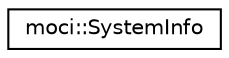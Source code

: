 digraph "Graphical Class Hierarchy"
{
  edge [fontname="Helvetica",fontsize="10",labelfontname="Helvetica",labelfontsize="10"];
  node [fontname="Helvetica",fontsize="10",shape=record];
  rankdir="LR";
  Node0 [label="moci::SystemInfo",height=0.2,width=0.4,color="black", fillcolor="white", style="filled",URL="$classmoci_1_1SystemInfo.html",tooltip="Query system & machine information. "];
}
